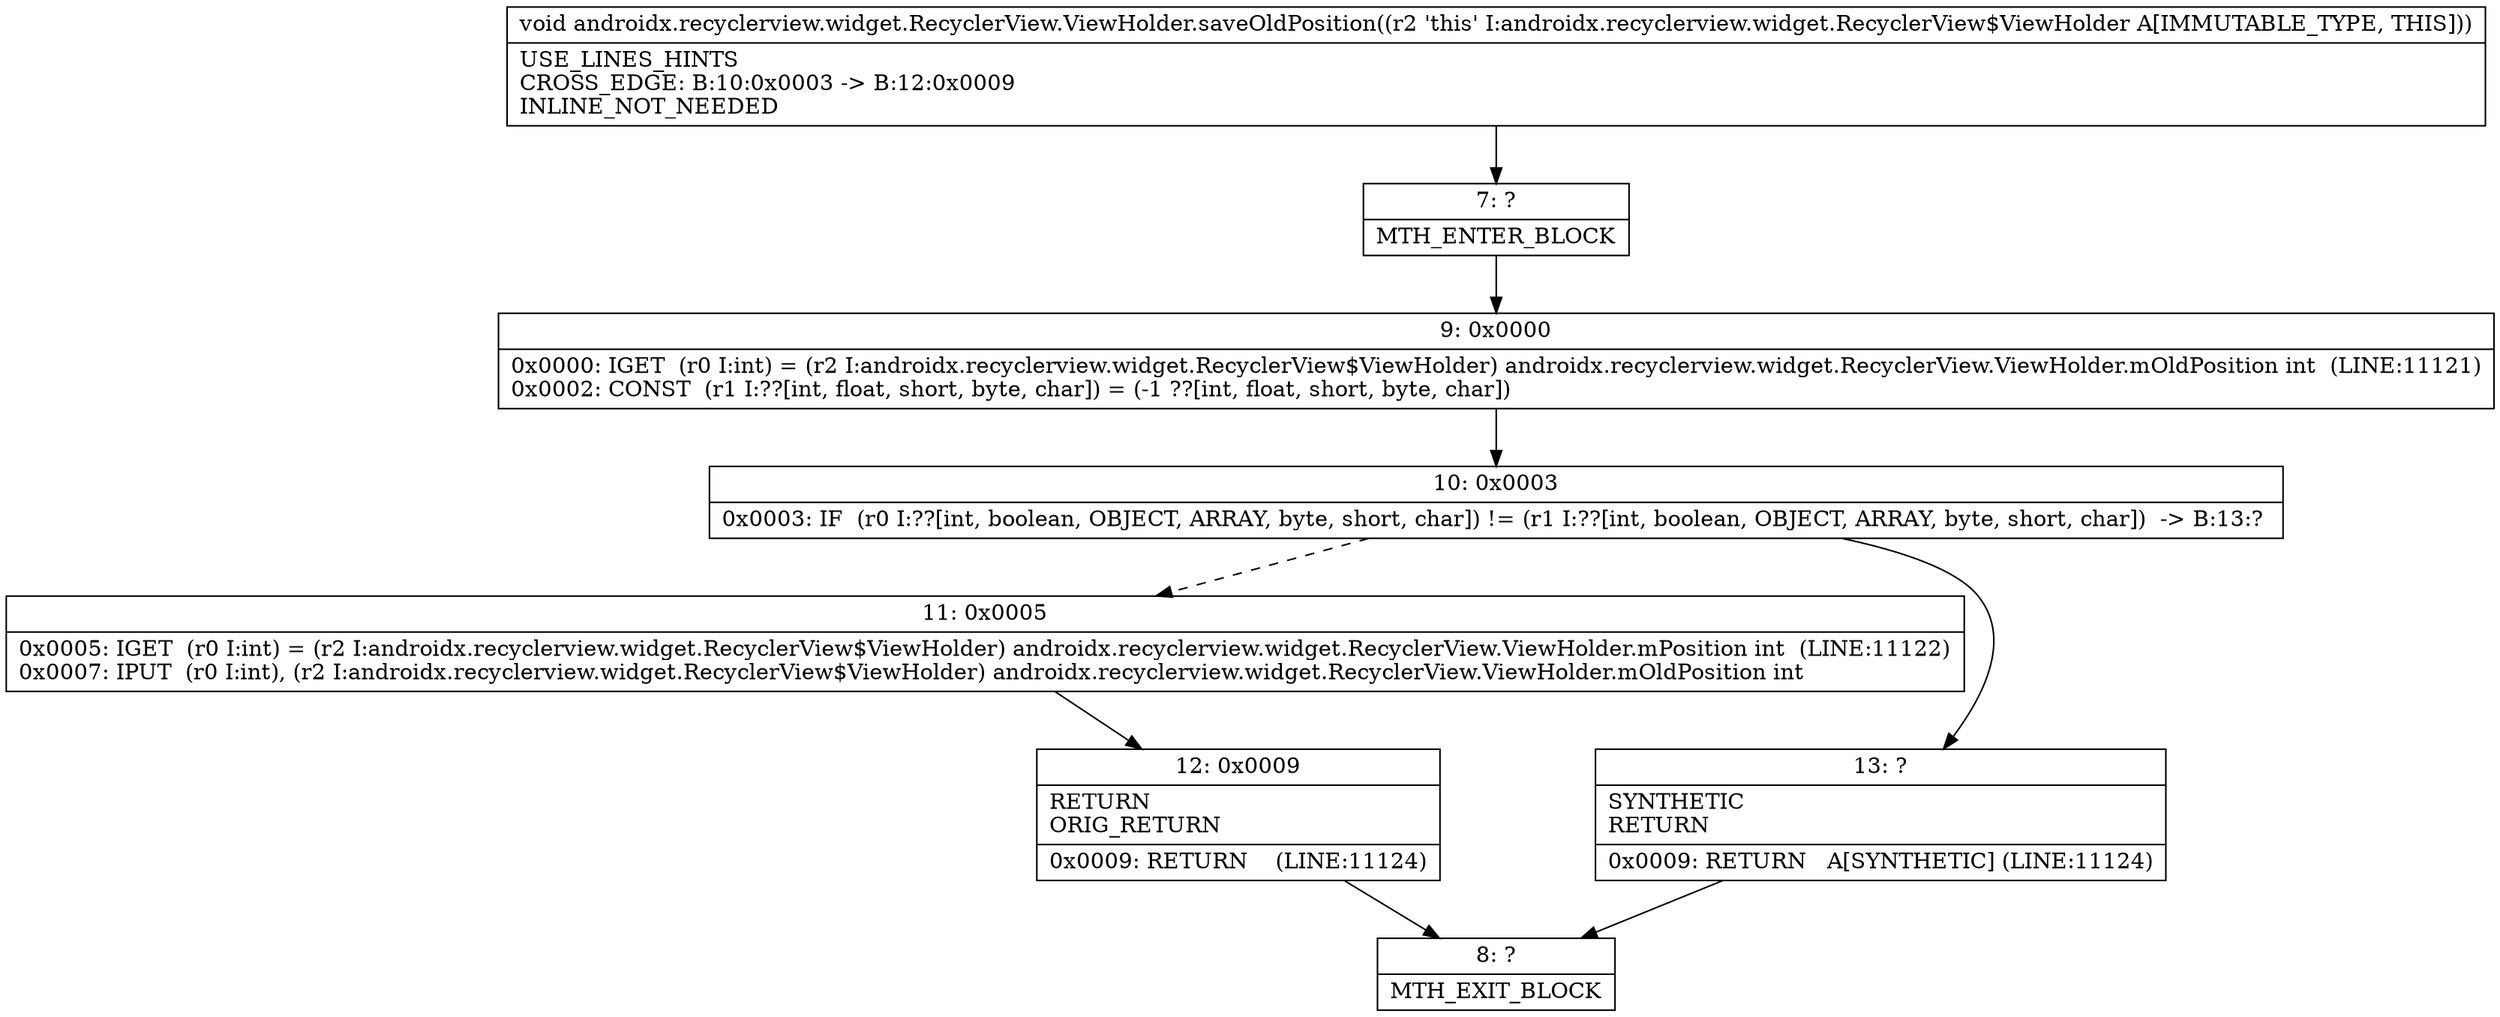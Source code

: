 digraph "CFG forandroidx.recyclerview.widget.RecyclerView.ViewHolder.saveOldPosition()V" {
Node_7 [shape=record,label="{7\:\ ?|MTH_ENTER_BLOCK\l}"];
Node_9 [shape=record,label="{9\:\ 0x0000|0x0000: IGET  (r0 I:int) = (r2 I:androidx.recyclerview.widget.RecyclerView$ViewHolder) androidx.recyclerview.widget.RecyclerView.ViewHolder.mOldPosition int  (LINE:11121)\l0x0002: CONST  (r1 I:??[int, float, short, byte, char]) = (\-1 ??[int, float, short, byte, char]) \l}"];
Node_10 [shape=record,label="{10\:\ 0x0003|0x0003: IF  (r0 I:??[int, boolean, OBJECT, ARRAY, byte, short, char]) != (r1 I:??[int, boolean, OBJECT, ARRAY, byte, short, char])  \-\> B:13:? \l}"];
Node_11 [shape=record,label="{11\:\ 0x0005|0x0005: IGET  (r0 I:int) = (r2 I:androidx.recyclerview.widget.RecyclerView$ViewHolder) androidx.recyclerview.widget.RecyclerView.ViewHolder.mPosition int  (LINE:11122)\l0x0007: IPUT  (r0 I:int), (r2 I:androidx.recyclerview.widget.RecyclerView$ViewHolder) androidx.recyclerview.widget.RecyclerView.ViewHolder.mOldPosition int \l}"];
Node_12 [shape=record,label="{12\:\ 0x0009|RETURN\lORIG_RETURN\l|0x0009: RETURN    (LINE:11124)\l}"];
Node_8 [shape=record,label="{8\:\ ?|MTH_EXIT_BLOCK\l}"];
Node_13 [shape=record,label="{13\:\ ?|SYNTHETIC\lRETURN\l|0x0009: RETURN   A[SYNTHETIC] (LINE:11124)\l}"];
MethodNode[shape=record,label="{void androidx.recyclerview.widget.RecyclerView.ViewHolder.saveOldPosition((r2 'this' I:androidx.recyclerview.widget.RecyclerView$ViewHolder A[IMMUTABLE_TYPE, THIS]))  | USE_LINES_HINTS\lCROSS_EDGE: B:10:0x0003 \-\> B:12:0x0009\lINLINE_NOT_NEEDED\l}"];
MethodNode -> Node_7;Node_7 -> Node_9;
Node_9 -> Node_10;
Node_10 -> Node_11[style=dashed];
Node_10 -> Node_13;
Node_11 -> Node_12;
Node_12 -> Node_8;
Node_13 -> Node_8;
}

